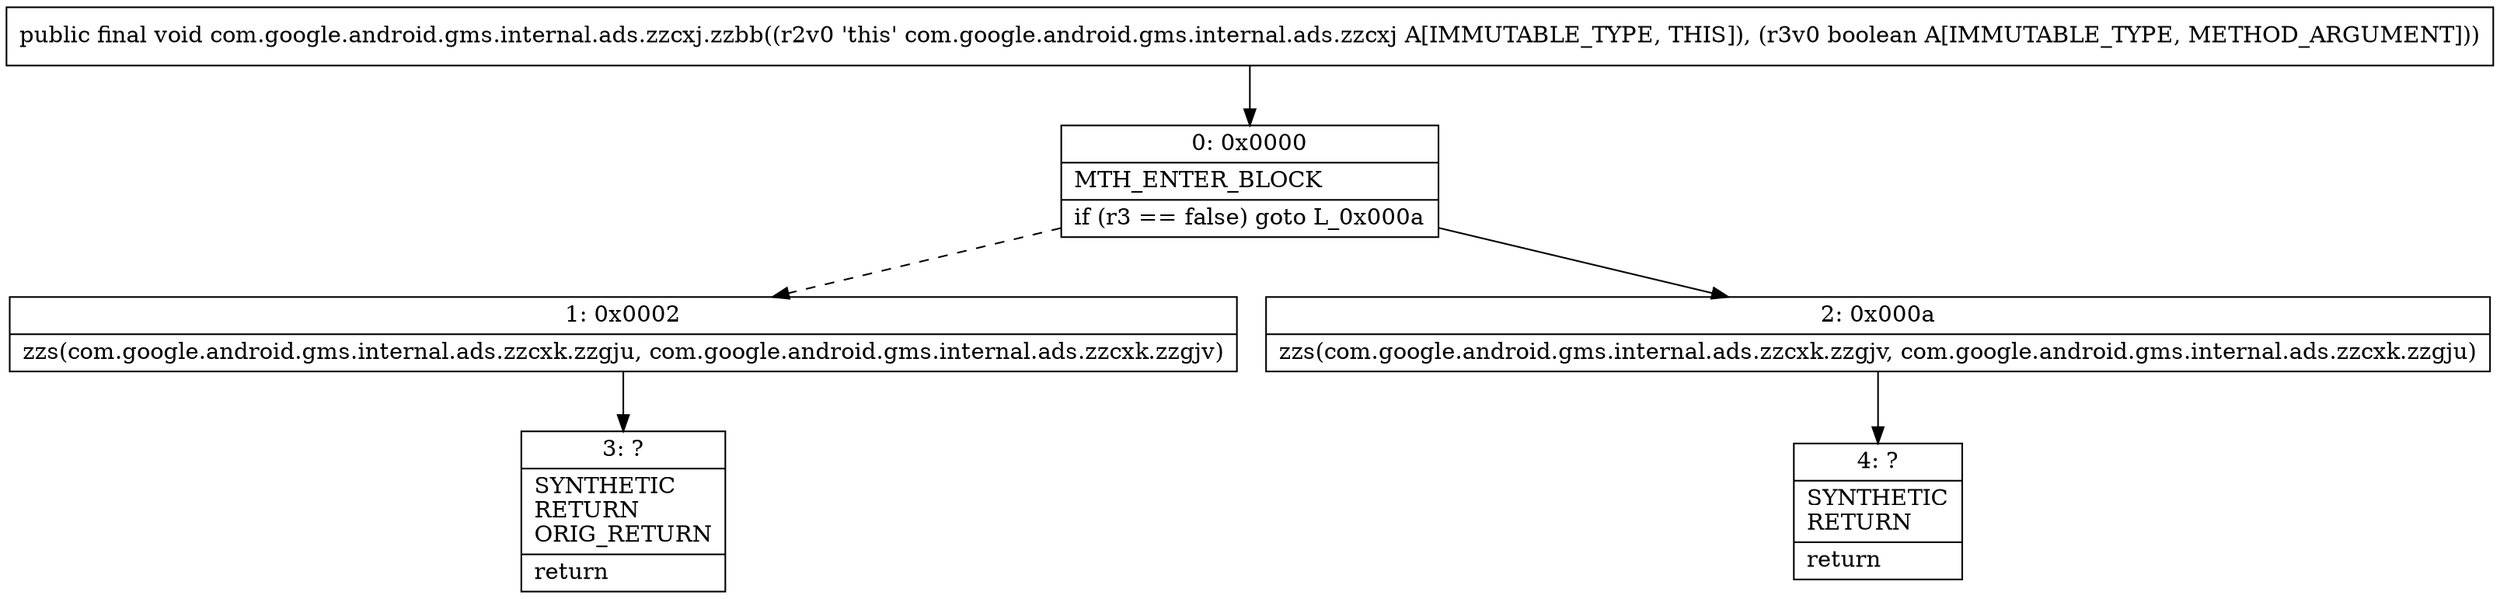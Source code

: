 digraph "CFG forcom.google.android.gms.internal.ads.zzcxj.zzbb(Z)V" {
Node_0 [shape=record,label="{0\:\ 0x0000|MTH_ENTER_BLOCK\l|if (r3 == false) goto L_0x000a\l}"];
Node_1 [shape=record,label="{1\:\ 0x0002|zzs(com.google.android.gms.internal.ads.zzcxk.zzgju, com.google.android.gms.internal.ads.zzcxk.zzgjv)\l}"];
Node_2 [shape=record,label="{2\:\ 0x000a|zzs(com.google.android.gms.internal.ads.zzcxk.zzgjv, com.google.android.gms.internal.ads.zzcxk.zzgju)\l}"];
Node_3 [shape=record,label="{3\:\ ?|SYNTHETIC\lRETURN\lORIG_RETURN\l|return\l}"];
Node_4 [shape=record,label="{4\:\ ?|SYNTHETIC\lRETURN\l|return\l}"];
MethodNode[shape=record,label="{public final void com.google.android.gms.internal.ads.zzcxj.zzbb((r2v0 'this' com.google.android.gms.internal.ads.zzcxj A[IMMUTABLE_TYPE, THIS]), (r3v0 boolean A[IMMUTABLE_TYPE, METHOD_ARGUMENT])) }"];
MethodNode -> Node_0;
Node_0 -> Node_1[style=dashed];
Node_0 -> Node_2;
Node_1 -> Node_3;
Node_2 -> Node_4;
}

